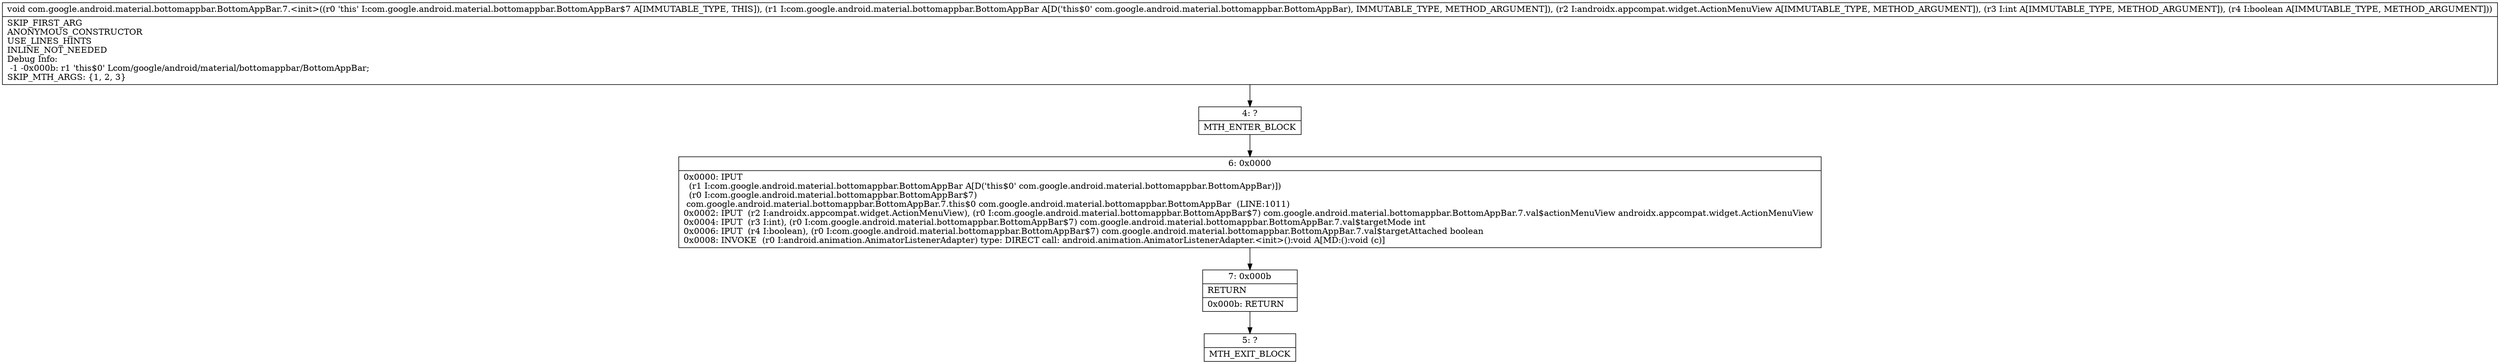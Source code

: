digraph "CFG forcom.google.android.material.bottomappbar.BottomAppBar.7.\<init\>(Lcom\/google\/android\/material\/bottomappbar\/BottomAppBar;Landroidx\/appcompat\/widget\/ActionMenuView;IZ)V" {
Node_4 [shape=record,label="{4\:\ ?|MTH_ENTER_BLOCK\l}"];
Node_6 [shape=record,label="{6\:\ 0x0000|0x0000: IPUT  \l  (r1 I:com.google.android.material.bottomappbar.BottomAppBar A[D('this$0' com.google.android.material.bottomappbar.BottomAppBar)])\l  (r0 I:com.google.android.material.bottomappbar.BottomAppBar$7)\l com.google.android.material.bottomappbar.BottomAppBar.7.this$0 com.google.android.material.bottomappbar.BottomAppBar  (LINE:1011)\l0x0002: IPUT  (r2 I:androidx.appcompat.widget.ActionMenuView), (r0 I:com.google.android.material.bottomappbar.BottomAppBar$7) com.google.android.material.bottomappbar.BottomAppBar.7.val$actionMenuView androidx.appcompat.widget.ActionMenuView \l0x0004: IPUT  (r3 I:int), (r0 I:com.google.android.material.bottomappbar.BottomAppBar$7) com.google.android.material.bottomappbar.BottomAppBar.7.val$targetMode int \l0x0006: IPUT  (r4 I:boolean), (r0 I:com.google.android.material.bottomappbar.BottomAppBar$7) com.google.android.material.bottomappbar.BottomAppBar.7.val$targetAttached boolean \l0x0008: INVOKE  (r0 I:android.animation.AnimatorListenerAdapter) type: DIRECT call: android.animation.AnimatorListenerAdapter.\<init\>():void A[MD:():void (c)]\l}"];
Node_7 [shape=record,label="{7\:\ 0x000b|RETURN\l|0x000b: RETURN   \l}"];
Node_5 [shape=record,label="{5\:\ ?|MTH_EXIT_BLOCK\l}"];
MethodNode[shape=record,label="{void com.google.android.material.bottomappbar.BottomAppBar.7.\<init\>((r0 'this' I:com.google.android.material.bottomappbar.BottomAppBar$7 A[IMMUTABLE_TYPE, THIS]), (r1 I:com.google.android.material.bottomappbar.BottomAppBar A[D('this$0' com.google.android.material.bottomappbar.BottomAppBar), IMMUTABLE_TYPE, METHOD_ARGUMENT]), (r2 I:androidx.appcompat.widget.ActionMenuView A[IMMUTABLE_TYPE, METHOD_ARGUMENT]), (r3 I:int A[IMMUTABLE_TYPE, METHOD_ARGUMENT]), (r4 I:boolean A[IMMUTABLE_TYPE, METHOD_ARGUMENT]))  | SKIP_FIRST_ARG\lANONYMOUS_CONSTRUCTOR\lUSE_LINES_HINTS\lINLINE_NOT_NEEDED\lDebug Info:\l  \-1 \-0x000b: r1 'this$0' Lcom\/google\/android\/material\/bottomappbar\/BottomAppBar;\lSKIP_MTH_ARGS: \{1, 2, 3\}\l}"];
MethodNode -> Node_4;Node_4 -> Node_6;
Node_6 -> Node_7;
Node_7 -> Node_5;
}

